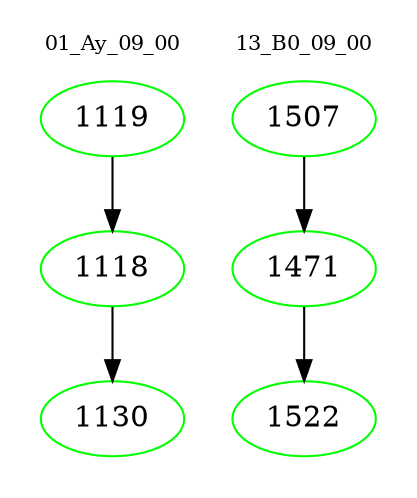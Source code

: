 digraph{
subgraph cluster_0 {
color = white
label = "01_Ay_09_00";
fontsize=10;
T0_1119 [label="1119", color="green"]
T0_1119 -> T0_1118 [color="black"]
T0_1118 [label="1118", color="green"]
T0_1118 -> T0_1130 [color="black"]
T0_1130 [label="1130", color="green"]
}
subgraph cluster_1 {
color = white
label = "13_B0_09_00";
fontsize=10;
T1_1507 [label="1507", color="green"]
T1_1507 -> T1_1471 [color="black"]
T1_1471 [label="1471", color="green"]
T1_1471 -> T1_1522 [color="black"]
T1_1522 [label="1522", color="green"]
}
}
